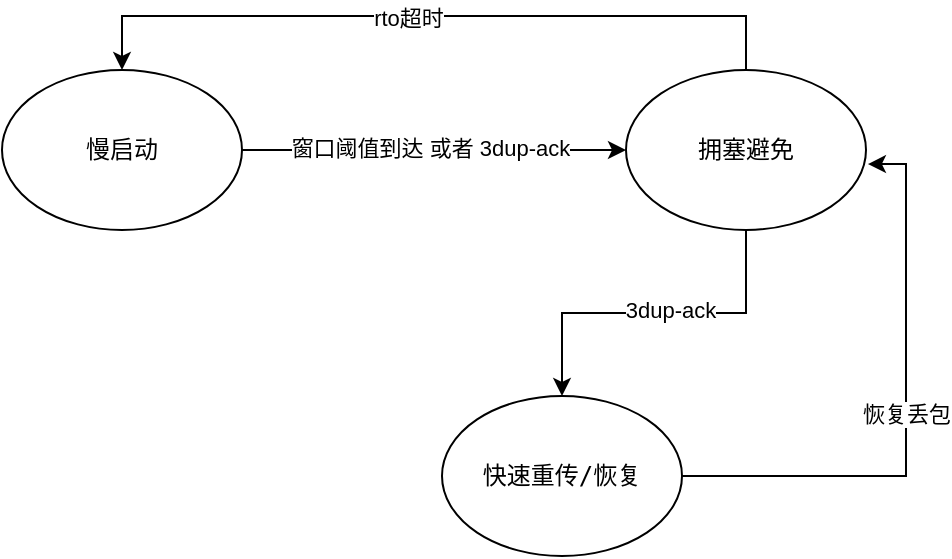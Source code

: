 <mxfile version="16.0.0" type="github">
  <diagram id="C5RBs43oDa-KdzZeNtuy" name="Page-1">
    <mxGraphModel dx="1181" dy="657" grid="0" gridSize="10" guides="1" tooltips="1" connect="1" arrows="1" fold="1" page="1" pageScale="1" pageWidth="827" pageHeight="1169" math="0" shadow="0">
      <root>
        <mxCell id="WIyWlLk6GJQsqaUBKTNV-0" />
        <mxCell id="WIyWlLk6GJQsqaUBKTNV-1" parent="WIyWlLk6GJQsqaUBKTNV-0" />
        <mxCell id="KGa9qcaHfyR3osmDypD4-2" value="" style="edgeStyle=orthogonalEdgeStyle;rounded=0;orthogonalLoop=1;jettySize=auto;html=1;" edge="1" parent="WIyWlLk6GJQsqaUBKTNV-1" source="KGa9qcaHfyR3osmDypD4-0" target="KGa9qcaHfyR3osmDypD4-1">
          <mxGeometry relative="1" as="geometry" />
        </mxCell>
        <mxCell id="KGa9qcaHfyR3osmDypD4-3" value="窗口阈值到达 或者 3dup-ack" style="edgeLabel;html=1;align=center;verticalAlign=middle;resizable=0;points=[];" vertex="1" connectable="0" parent="KGa9qcaHfyR3osmDypD4-2">
          <mxGeometry x="-0.02" y="1" relative="1" as="geometry">
            <mxPoint as="offset" />
          </mxGeometry>
        </mxCell>
        <mxCell id="KGa9qcaHfyR3osmDypD4-0" value="慢启动" style="ellipse;whiteSpace=wrap;html=1;strokeColor=default;fillColor=none;" vertex="1" parent="WIyWlLk6GJQsqaUBKTNV-1">
          <mxGeometry x="207" y="268" width="120" height="80" as="geometry" />
        </mxCell>
        <mxCell id="KGa9qcaHfyR3osmDypD4-5" value="" style="edgeStyle=orthogonalEdgeStyle;rounded=0;orthogonalLoop=1;jettySize=auto;html=1;" edge="1" parent="WIyWlLk6GJQsqaUBKTNV-1" source="KGa9qcaHfyR3osmDypD4-1" target="KGa9qcaHfyR3osmDypD4-4">
          <mxGeometry relative="1" as="geometry" />
        </mxCell>
        <mxCell id="KGa9qcaHfyR3osmDypD4-6" value="3dup-ack" style="edgeLabel;html=1;align=center;verticalAlign=middle;resizable=0;points=[];" vertex="1" connectable="0" parent="KGa9qcaHfyR3osmDypD4-5">
          <mxGeometry x="-0.073" y="-2" relative="1" as="geometry">
            <mxPoint x="1" as="offset" />
          </mxGeometry>
        </mxCell>
        <mxCell id="KGa9qcaHfyR3osmDypD4-10" value="" style="edgeStyle=orthogonalEdgeStyle;rounded=0;orthogonalLoop=1;jettySize=auto;html=1;entryX=0.5;entryY=0;entryDx=0;entryDy=0;" edge="1" parent="WIyWlLk6GJQsqaUBKTNV-1" source="KGa9qcaHfyR3osmDypD4-1" target="KGa9qcaHfyR3osmDypD4-0">
          <mxGeometry relative="1" as="geometry">
            <mxPoint x="579" y="188" as="targetPoint" />
            <Array as="points">
              <mxPoint x="579" y="241" />
              <mxPoint x="267" y="241" />
            </Array>
          </mxGeometry>
        </mxCell>
        <mxCell id="KGa9qcaHfyR3osmDypD4-11" value="rto超时" style="edgeLabel;html=1;align=center;verticalAlign=middle;resizable=0;points=[];" vertex="1" connectable="0" parent="KGa9qcaHfyR3osmDypD4-10">
          <mxGeometry x="0.071" y="1" relative="1" as="geometry">
            <mxPoint as="offset" />
          </mxGeometry>
        </mxCell>
        <mxCell id="KGa9qcaHfyR3osmDypD4-1" value="&lt;pre style=&quot;overflow-wrap: break-word&quot;&gt;拥塞避免&lt;/pre&gt;" style="ellipse;whiteSpace=wrap;html=1;strokeColor=default;fillColor=none;" vertex="1" parent="WIyWlLk6GJQsqaUBKTNV-1">
          <mxGeometry x="519" y="268" width="120" height="80" as="geometry" />
        </mxCell>
        <mxCell id="KGa9qcaHfyR3osmDypD4-8" value="恢复丢包" style="edgeStyle=orthogonalEdgeStyle;rounded=0;orthogonalLoop=1;jettySize=auto;html=1;entryX=1.008;entryY=0.588;entryDx=0;entryDy=0;entryPerimeter=0;exitX=1;exitY=0.5;exitDx=0;exitDy=0;" edge="1" parent="WIyWlLk6GJQsqaUBKTNV-1" source="KGa9qcaHfyR3osmDypD4-4" target="KGa9qcaHfyR3osmDypD4-1">
          <mxGeometry relative="1" as="geometry">
            <mxPoint x="627" y="471" as="targetPoint" />
          </mxGeometry>
        </mxCell>
        <mxCell id="KGa9qcaHfyR3osmDypD4-4" value="&lt;pre style=&quot;overflow-wrap: break-word&quot;&gt;快速重传/恢复&lt;/pre&gt;" style="ellipse;whiteSpace=wrap;html=1;strokeColor=default;fillColor=none;" vertex="1" parent="WIyWlLk6GJQsqaUBKTNV-1">
          <mxGeometry x="427" y="431" width="120" height="80" as="geometry" />
        </mxCell>
      </root>
    </mxGraphModel>
  </diagram>
</mxfile>

